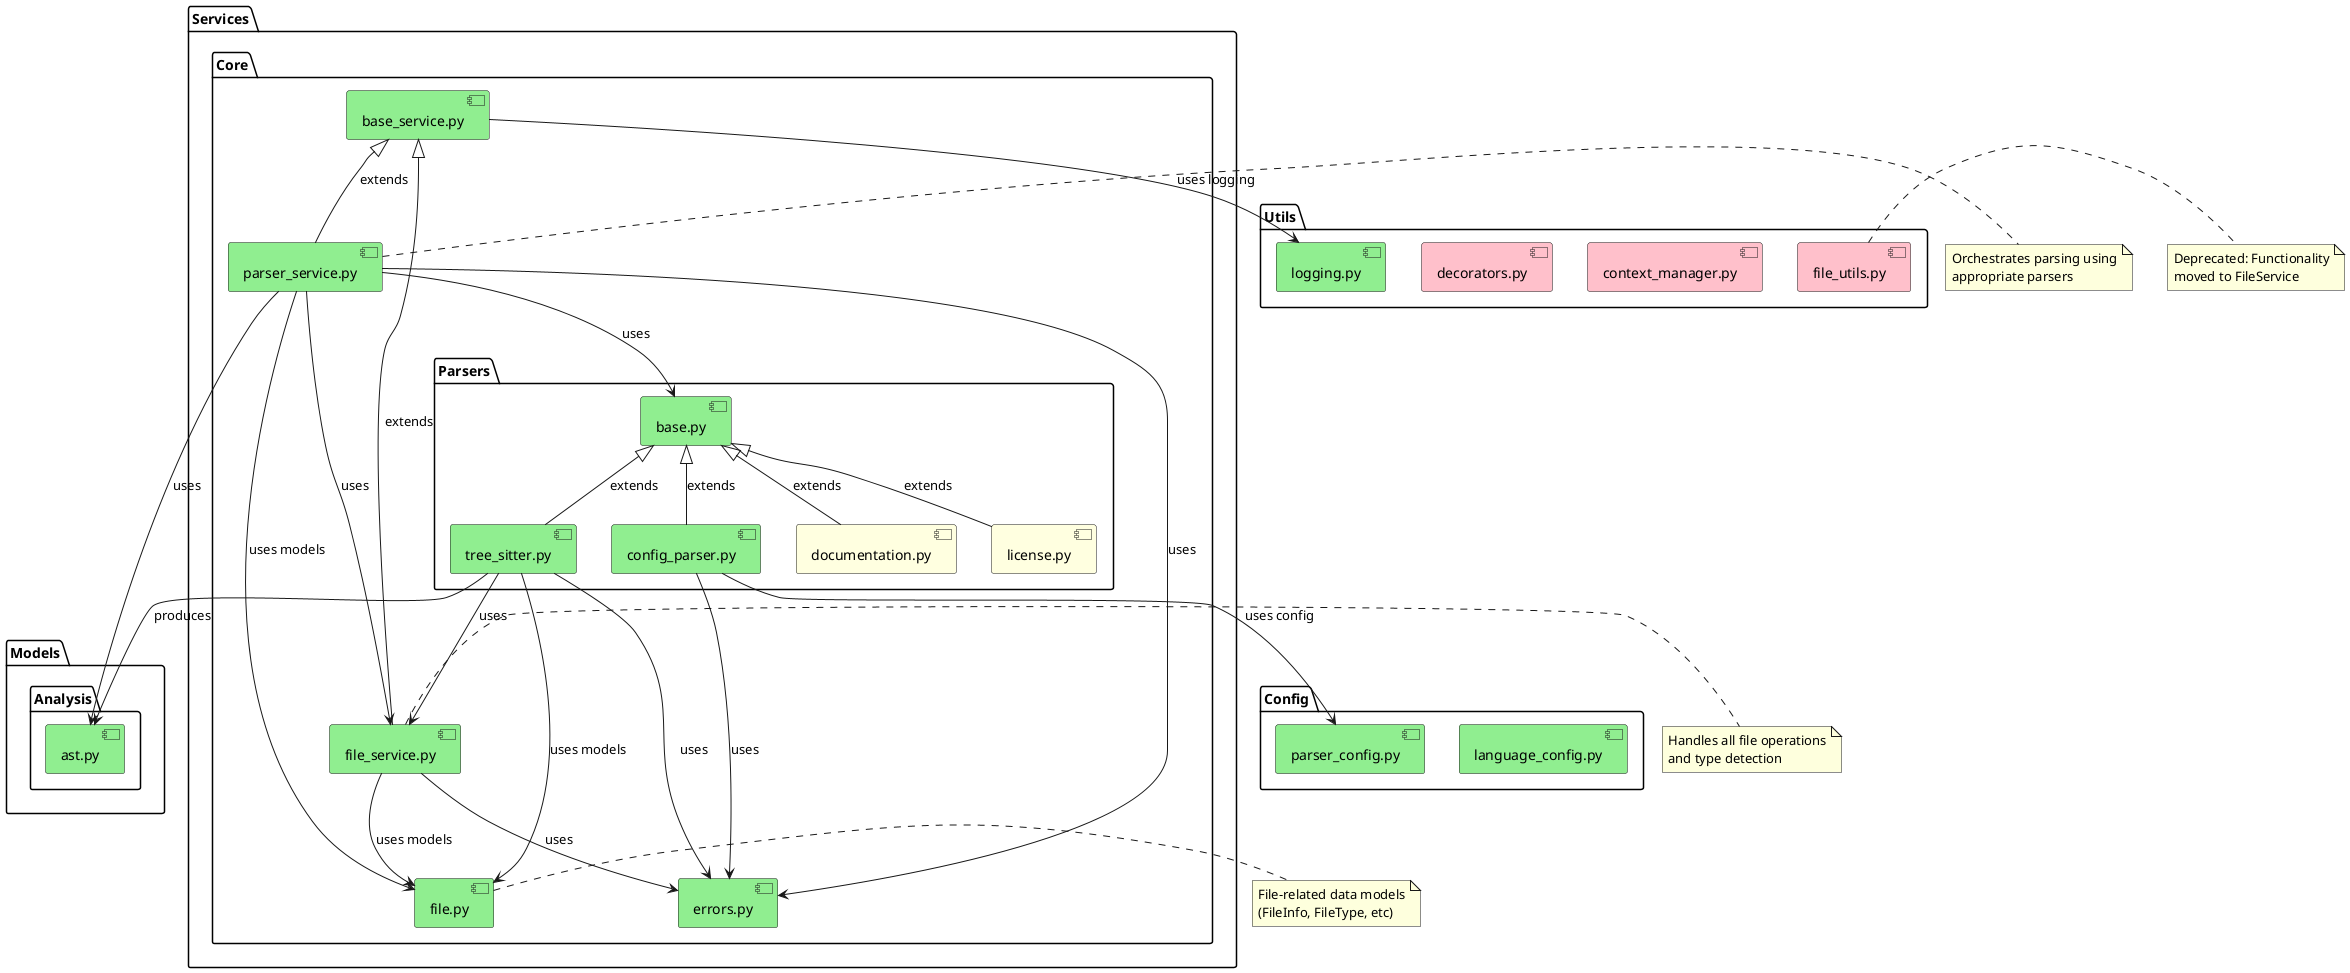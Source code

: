 @startuml Parser Service Dependencies

' Color coding
' #lightgreen = implemented and used
' #lightyellow = needs review/update
' #pink = needs implementation/unused

package "Services" {
    package "Core" {
        [base_service.py] as BS #lightgreen
        [parser_service.py] as PS #lightgreen
        [file_service.py] as FS #lightgreen
        
        package "Parsers" {
            [base.py] as BP #lightgreen
            [tree_sitter.py] as TS #lightgreen
            [config_parser.py] as CP #lightgreen
            [documentation.py] as DP #lightyellow
            [license.py] as LP #lightyellow
        }
    }
}

package "Models" {
    package "Core" {
        [errors.py] as ERR #lightgreen
        [file.py] as FM #lightgreen
    }
    package "Analysis" {
        [ast.py] as AST #lightgreen
    }
}

package "Config" {
    [language_config.py] as LC #lightgreen
    [parser_config.py] as PC #lightgreen
}

package "Utils" {
    [context_manager.py] as CM #pink
    [file_utils.py] as FU #pink
    [decorators.py] as DC #pink
    [logging.py] as LOG #lightgreen
}

' Service Dependencies
BS --> LOG : uses logging
PS --> FS : uses
PS --> BP : uses
TS --> FS : uses
CP --> PC : uses config

' Model Usage
FS --> FM : uses models
PS --> FM : uses models
TS --> FM : uses models
PS --> AST : uses
TS --> AST : produces

' Error Handling
PS --> ERR : uses
FS --> ERR : uses
TS --> ERR : uses
CP --> ERR : uses

' Parser Inheritance
BP <|-- TS : extends
BP <|-- CP : extends
BP <|-- DP : extends
BP <|-- LP : extends

' Base Service Inheritance
BS <|-- PS : extends
BS <|-- FS : extends

note right of FS
  Handles all file operations
  and type detection
end note

note right of FM
  File-related data models
  (FileInfo, FileType, etc)
end note

note right of PS
  Orchestrates parsing using
  appropriate parsers
end note

note right of FU
  Deprecated: Functionality
  moved to FileService
end note

@enduml 